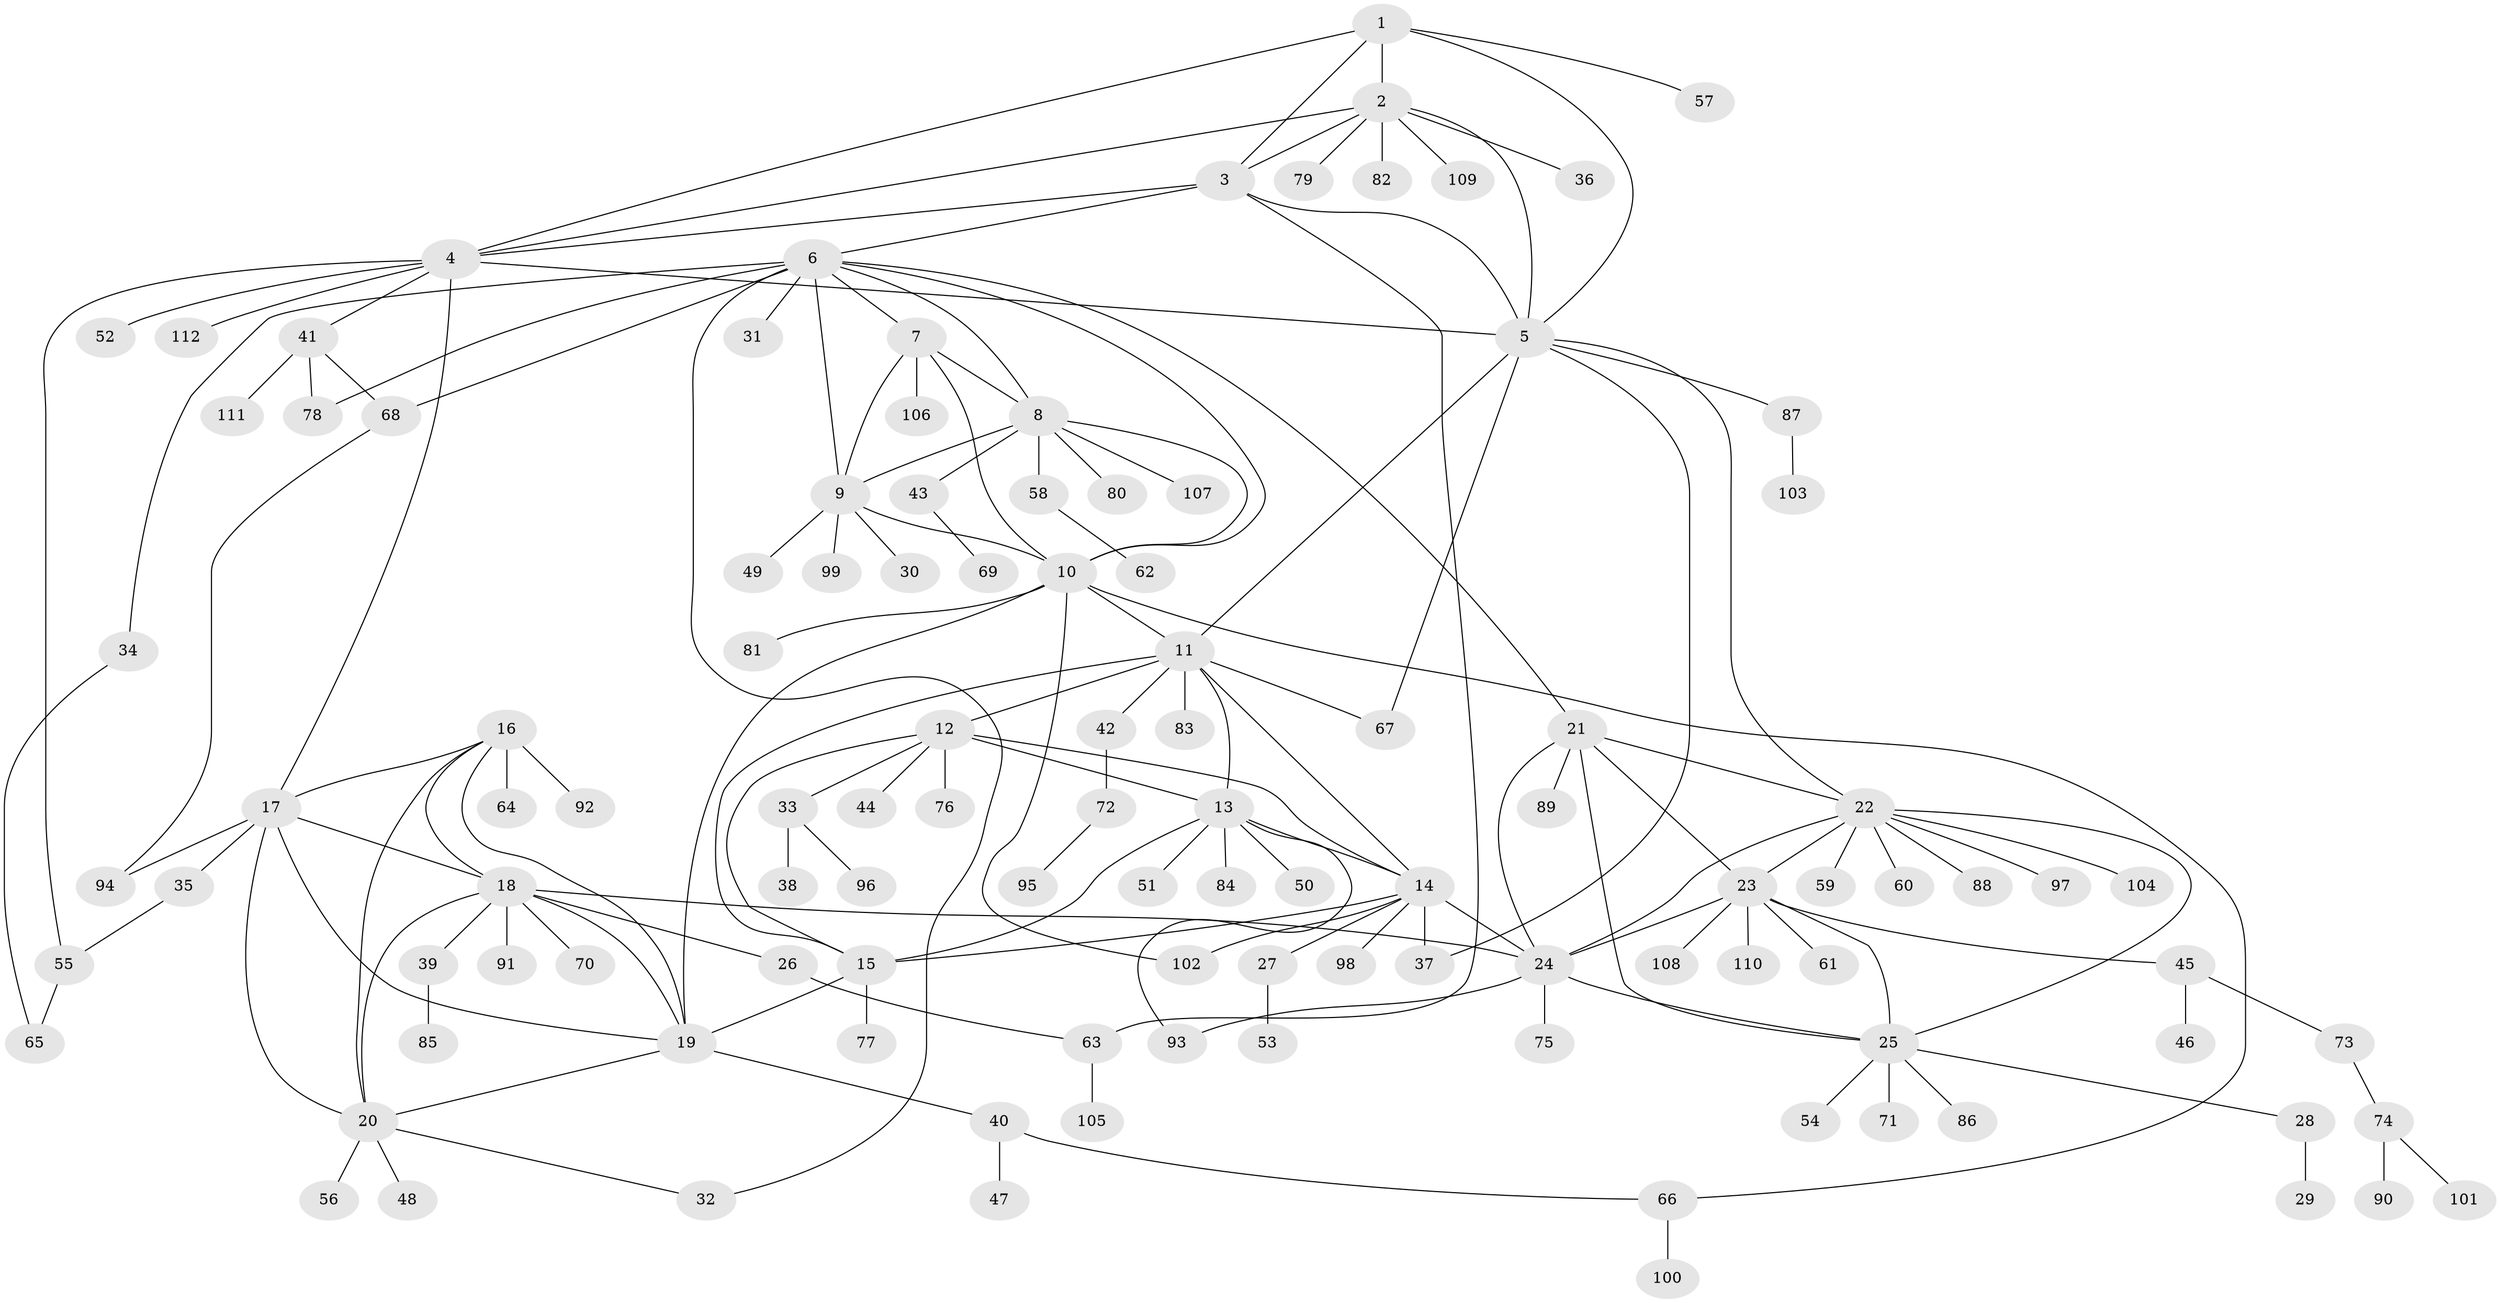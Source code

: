 // Generated by graph-tools (version 1.1) at 2025/37/03/09/25 02:37:38]
// undirected, 112 vertices, 159 edges
graph export_dot {
graph [start="1"]
  node [color=gray90,style=filled];
  1;
  2;
  3;
  4;
  5;
  6;
  7;
  8;
  9;
  10;
  11;
  12;
  13;
  14;
  15;
  16;
  17;
  18;
  19;
  20;
  21;
  22;
  23;
  24;
  25;
  26;
  27;
  28;
  29;
  30;
  31;
  32;
  33;
  34;
  35;
  36;
  37;
  38;
  39;
  40;
  41;
  42;
  43;
  44;
  45;
  46;
  47;
  48;
  49;
  50;
  51;
  52;
  53;
  54;
  55;
  56;
  57;
  58;
  59;
  60;
  61;
  62;
  63;
  64;
  65;
  66;
  67;
  68;
  69;
  70;
  71;
  72;
  73;
  74;
  75;
  76;
  77;
  78;
  79;
  80;
  81;
  82;
  83;
  84;
  85;
  86;
  87;
  88;
  89;
  90;
  91;
  92;
  93;
  94;
  95;
  96;
  97;
  98;
  99;
  100;
  101;
  102;
  103;
  104;
  105;
  106;
  107;
  108;
  109;
  110;
  111;
  112;
  1 -- 2;
  1 -- 3;
  1 -- 4;
  1 -- 5;
  1 -- 57;
  2 -- 3;
  2 -- 4;
  2 -- 5;
  2 -- 36;
  2 -- 79;
  2 -- 82;
  2 -- 109;
  3 -- 4;
  3 -- 5;
  3 -- 6;
  3 -- 63;
  4 -- 5;
  4 -- 17;
  4 -- 41;
  4 -- 52;
  4 -- 55;
  4 -- 112;
  5 -- 11;
  5 -- 22;
  5 -- 37;
  5 -- 67;
  5 -- 87;
  6 -- 7;
  6 -- 8;
  6 -- 9;
  6 -- 10;
  6 -- 21;
  6 -- 31;
  6 -- 32;
  6 -- 34;
  6 -- 68;
  6 -- 78;
  7 -- 8;
  7 -- 9;
  7 -- 10;
  7 -- 106;
  8 -- 9;
  8 -- 10;
  8 -- 43;
  8 -- 58;
  8 -- 80;
  8 -- 107;
  9 -- 10;
  9 -- 30;
  9 -- 49;
  9 -- 99;
  10 -- 11;
  10 -- 19;
  10 -- 66;
  10 -- 81;
  10 -- 102;
  11 -- 12;
  11 -- 13;
  11 -- 14;
  11 -- 15;
  11 -- 42;
  11 -- 67;
  11 -- 83;
  12 -- 13;
  12 -- 14;
  12 -- 15;
  12 -- 33;
  12 -- 44;
  12 -- 76;
  13 -- 14;
  13 -- 15;
  13 -- 50;
  13 -- 51;
  13 -- 84;
  13 -- 93;
  14 -- 15;
  14 -- 24;
  14 -- 27;
  14 -- 37;
  14 -- 98;
  14 -- 102;
  15 -- 19;
  15 -- 77;
  16 -- 17;
  16 -- 18;
  16 -- 19;
  16 -- 20;
  16 -- 64;
  16 -- 92;
  17 -- 18;
  17 -- 19;
  17 -- 20;
  17 -- 35;
  17 -- 94;
  18 -- 19;
  18 -- 20;
  18 -- 24;
  18 -- 26;
  18 -- 39;
  18 -- 70;
  18 -- 91;
  19 -- 20;
  19 -- 40;
  20 -- 32;
  20 -- 48;
  20 -- 56;
  21 -- 22;
  21 -- 23;
  21 -- 24;
  21 -- 25;
  21 -- 89;
  22 -- 23;
  22 -- 24;
  22 -- 25;
  22 -- 59;
  22 -- 60;
  22 -- 88;
  22 -- 97;
  22 -- 104;
  23 -- 24;
  23 -- 25;
  23 -- 45;
  23 -- 61;
  23 -- 108;
  23 -- 110;
  24 -- 25;
  24 -- 75;
  24 -- 93;
  25 -- 28;
  25 -- 54;
  25 -- 71;
  25 -- 86;
  26 -- 63;
  27 -- 53;
  28 -- 29;
  33 -- 38;
  33 -- 96;
  34 -- 65;
  35 -- 55;
  39 -- 85;
  40 -- 47;
  40 -- 66;
  41 -- 68;
  41 -- 78;
  41 -- 111;
  42 -- 72;
  43 -- 69;
  45 -- 46;
  45 -- 73;
  55 -- 65;
  58 -- 62;
  63 -- 105;
  66 -- 100;
  68 -- 94;
  72 -- 95;
  73 -- 74;
  74 -- 90;
  74 -- 101;
  87 -- 103;
}

